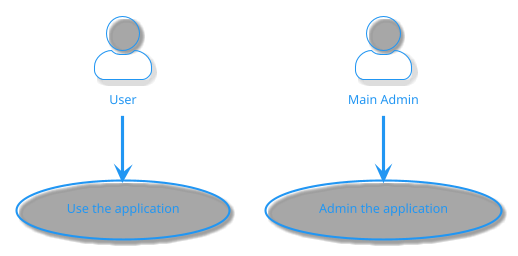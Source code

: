 ' Do not edit
' Theme Gallery
' autogenerated by script
'
@startuml
!theme materia-outline
skinparam actorStyle awesome
:User: --> (Use)
"Main Admin" as Admin
"Use the application" as (Use)
Admin --> (Admin the application)
@enduml
